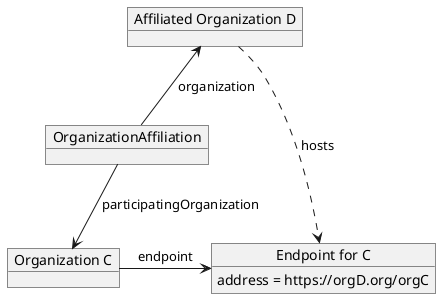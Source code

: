 @startuml
hide footbox

object "Organization C" as OrganizationC
object "Affiliated Organization D" as OrganizationD
object "OrganizationAffiliation" as OrgAff
object "Endpoint for C" as EndpointC
EndpointC : address = https://orgD.org/orgC

OrgAff --> OrganizationC : participatingOrganization
OrganizationD <-- OrgAff : organization
OrganizationC -> EndpointC : endpoint
OrganizationD ..> EndpointC : hosts

@enduml
